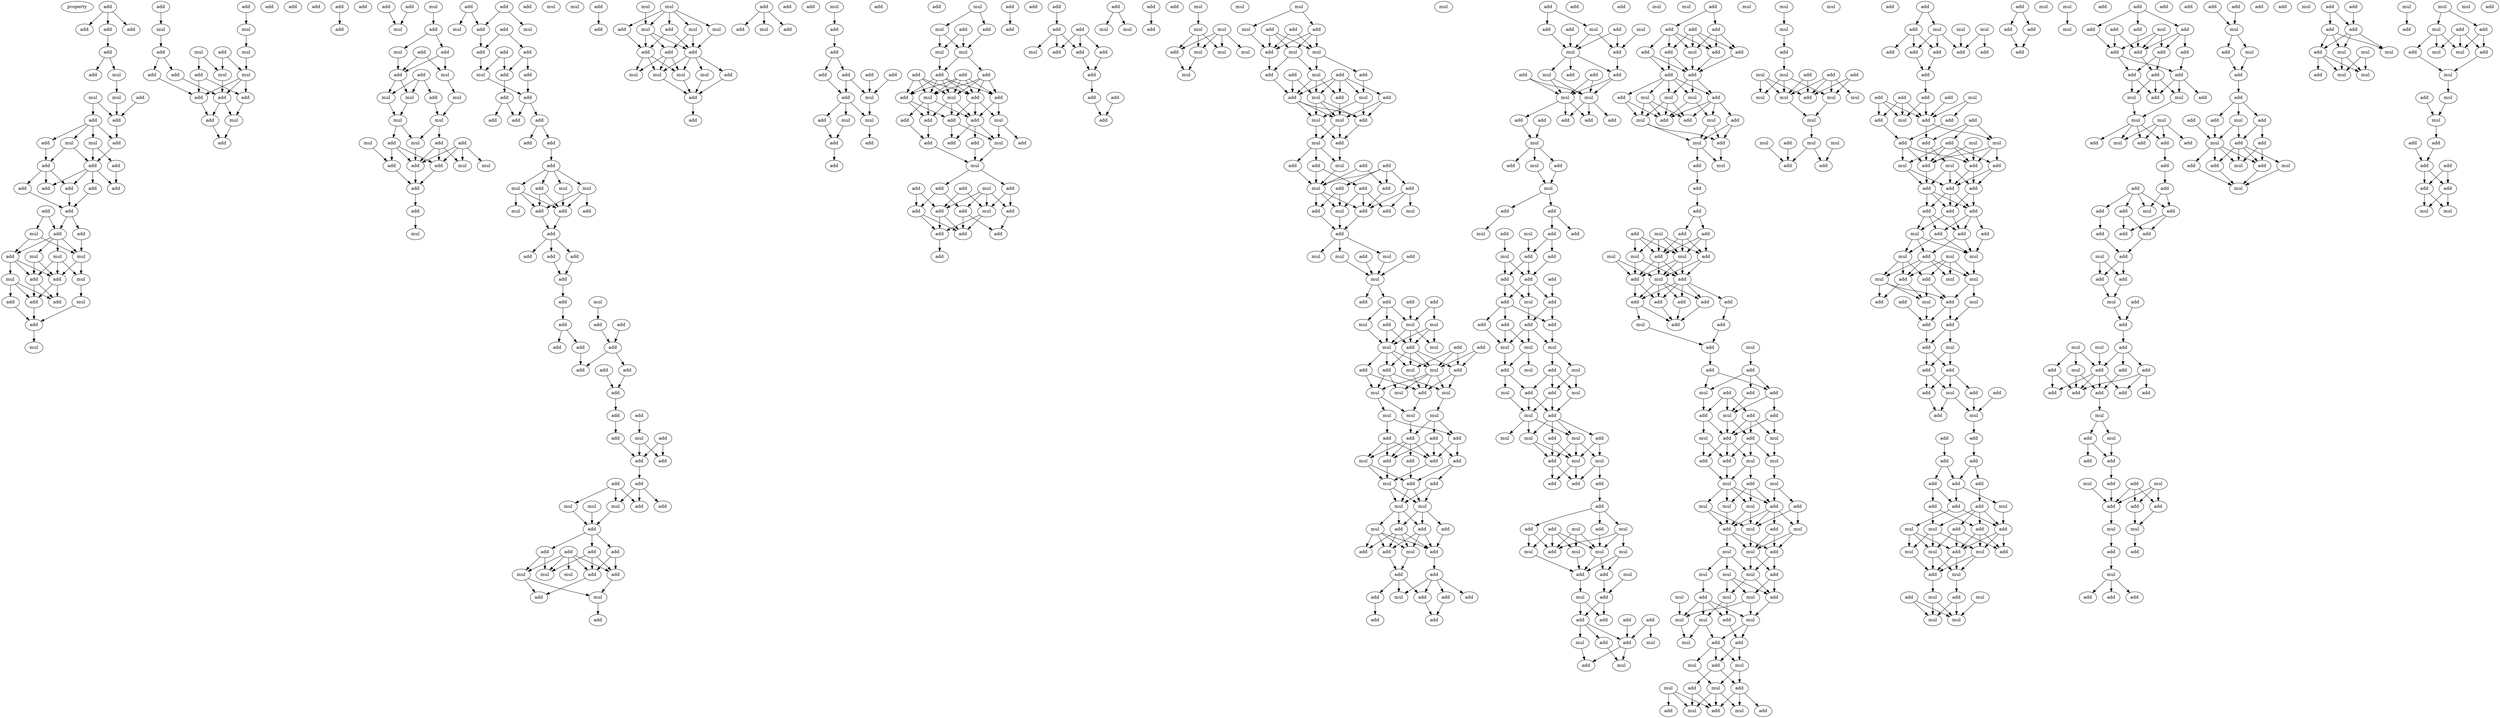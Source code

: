 digraph {
    node [fontcolor=black]
    property [mul=2,lf=1.1]
    0 [ label = add ];
    1 [ label = add ];
    2 [ label = add ];
    3 [ label = add ];
    4 [ label = add ];
    5 [ label = add ];
    6 [ label = mul ];
    7 [ label = add ];
    8 [ label = mul ];
    9 [ label = mul ];
    10 [ label = add ];
    11 [ label = add ];
    12 [ label = add ];
    13 [ label = mul ];
    14 [ label = add ];
    15 [ label = mul ];
    16 [ label = add ];
    17 [ label = add ];
    18 [ label = add ];
    19 [ label = add ];
    20 [ label = add ];
    21 [ label = add ];
    22 [ label = add ];
    23 [ label = add ];
    24 [ label = add ];
    25 [ label = add ];
    26 [ label = mul ];
    27 [ label = add ];
    28 [ label = add ];
    29 [ label = mul ];
    30 [ label = mul ];
    31 [ label = add ];
    32 [ label = mul ];
    33 [ label = mul ];
    34 [ label = add ];
    35 [ label = add ];
    36 [ label = mul ];
    37 [ label = add ];
    38 [ label = mul ];
    39 [ label = add ];
    40 [ label = add ];
    41 [ label = add ];
    42 [ label = add ];
    43 [ label = mul ];
    44 [ label = add ];
    45 [ label = mul ];
    46 [ label = mul ];
    47 [ label = mul ];
    48 [ label = mul ];
    49 [ label = add ];
    50 [ label = add ];
    51 [ label = mul ];
    52 [ label = add ];
    53 [ label = add ];
    54 [ label = mul ];
    55 [ label = add ];
    56 [ label = add ];
    57 [ label = add ];
    58 [ label = add ];
    59 [ label = add ];
    60 [ label = mul ];
    61 [ label = add ];
    62 [ label = add ];
    63 [ label = add ];
    64 [ label = add ];
    65 [ label = add ];
    66 [ label = add ];
    67 [ label = add ];
    68 [ label = add ];
    69 [ label = add ];
    70 [ label = mul ];
    71 [ label = mul ];
    72 [ label = add ];
    73 [ label = mul ];
    74 [ label = add ];
    75 [ label = add ];
    76 [ label = mul ];
    77 [ label = add ];
    78 [ label = add ];
    79 [ label = add ];
    80 [ label = mul ];
    81 [ label = mul ];
    82 [ label = mul ];
    83 [ label = mul ];
    84 [ label = mul ];
    85 [ label = mul ];
    86 [ label = add ];
    87 [ label = mul ];
    88 [ label = add ];
    89 [ label = add ];
    90 [ label = mul ];
    91 [ label = add ];
    92 [ label = add ];
    93 [ label = mul ];
    94 [ label = add ];
    95 [ label = add ];
    96 [ label = add ];
    97 [ label = mul ];
    98 [ label = add ];
    99 [ label = add ];
    100 [ label = add ];
    101 [ label = add ];
    102 [ label = mul ];
    103 [ label = add ];
    104 [ label = mul ];
    105 [ label = add ];
    106 [ label = add ];
    107 [ label = add ];
    108 [ label = mul ];
    109 [ label = add ];
    110 [ label = add ];
    111 [ label = add ];
    112 [ label = add ];
    113 [ label = add ];
    114 [ label = add ];
    115 [ label = add ];
    116 [ label = add ];
    117 [ label = add ];
    118 [ label = add ];
    119 [ label = mul ];
    120 [ label = mul ];
    121 [ label = add ];
    122 [ label = mul ];
    123 [ label = add ];
    124 [ label = add ];
    125 [ label = mul ];
    126 [ label = mul ];
    127 [ label = add ];
    128 [ label = add ];
    129 [ label = add ];
    130 [ label = add ];
    131 [ label = add ];
    132 [ label = add ];
    133 [ label = mul ];
    134 [ label = add ];
    135 [ label = add ];
    136 [ label = add ];
    137 [ label = add ];
    138 [ label = add ];
    139 [ label = add ];
    140 [ label = add ];
    141 [ label = add ];
    142 [ label = add ];
    143 [ label = add ];
    144 [ label = mul ];
    145 [ label = add ];
    146 [ label = add ];
    147 [ label = add ];
    148 [ label = add ];
    149 [ label = mul ];
    150 [ label = add ];
    151 [ label = add ];
    152 [ label = add ];
    153 [ label = add ];
    154 [ label = add ];
    155 [ label = add ];
    156 [ label = add ];
    157 [ label = mul ];
    158 [ label = add ];
    159 [ label = mul ];
    160 [ label = add ];
    161 [ label = mul ];
    162 [ label = add ];
    163 [ label = add ];
    164 [ label = add ];
    165 [ label = add ];
    166 [ label = add ];
    167 [ label = add ];
    168 [ label = mul ];
    169 [ label = mul ];
    170 [ label = add ];
    171 [ label = mul ];
    172 [ label = add ];
    173 [ label = mul ];
    174 [ label = mul ];
    175 [ label = mul ];
    176 [ label = add ];
    177 [ label = mul ];
    178 [ label = mul ];
    179 [ label = mul ];
    180 [ label = add ];
    181 [ label = add ];
    182 [ label = add ];
    183 [ label = add ];
    184 [ label = add ];
    185 [ label = add ];
    186 [ label = mul ];
    187 [ label = mul ];
    188 [ label = mul ];
    189 [ label = mul ];
    190 [ label = add ];
    191 [ label = add ];
    192 [ label = add ];
    193 [ label = add ];
    194 [ label = add ];
    195 [ label = mul ];
    196 [ label = add ];
    197 [ label = add ];
    198 [ label = mul ];
    199 [ label = add ];
    200 [ label = add ];
    201 [ label = add ];
    202 [ label = add ];
    203 [ label = add ];
    204 [ label = add ];
    205 [ label = add ];
    206 [ label = add ];
    207 [ label = add ];
    208 [ label = mul ];
    209 [ label = add ];
    210 [ label = mul ];
    211 [ label = mul ];
    212 [ label = add ];
    213 [ label = add ];
    214 [ label = add ];
    215 [ label = mul ];
    216 [ label = mul ];
    217 [ label = add ];
    218 [ label = add ];
    219 [ label = mul ];
    220 [ label = mul ];
    221 [ label = add ];
    222 [ label = add ];
    223 [ label = add ];
    224 [ label = add ];
    225 [ label = add ];
    226 [ label = mul ];
    227 [ label = add ];
    228 [ label = add ];
    229 [ label = mul ];
    230 [ label = add ];
    231 [ label = add ];
    232 [ label = mul ];
    233 [ label = add ];
    234 [ label = add ];
    235 [ label = add ];
    236 [ label = add ];
    237 [ label = add ];
    238 [ label = add ];
    239 [ label = mul ];
    240 [ label = mul ];
    241 [ label = add ];
    242 [ label = add ];
    243 [ label = add ];
    244 [ label = add ];
    245 [ label = mul ];
    246 [ label = mul ];
    247 [ label = add ];
    248 [ label = add ];
    249 [ label = add ];
    250 [ label = add ];
    251 [ label = add ];
    252 [ label = add ];
    253 [ label = add ];
    254 [ label = add ];
    255 [ label = add ];
    256 [ label = add ];
    257 [ label = add ];
    258 [ label = add ];
    259 [ label = add ];
    260 [ label = add ];
    261 [ label = mul ];
    262 [ label = add ];
    263 [ label = add ];
    264 [ label = add ];
    265 [ label = add ];
    266 [ label = add ];
    267 [ label = add ];
    268 [ label = add ];
    269 [ label = add ];
    270 [ label = add ];
    271 [ label = mul ];
    272 [ label = add ];
    273 [ label = add ];
    274 [ label = mul ];
    275 [ label = mul ];
    276 [ label = mul ];
    277 [ label = mul ];
    278 [ label = mul ];
    279 [ label = mul ];
    280 [ label = add ];
    281 [ label = mul ];
    282 [ label = mul ];
    283 [ label = mul ];
    284 [ label = mul ];
    285 [ label = add ];
    286 [ label = mul ];
    287 [ label = add ];
    288 [ label = add ];
    289 [ label = mul ];
    290 [ label = mul ];
    291 [ label = add ];
    292 [ label = add ];
    293 [ label = add ];
    294 [ label = add ];
    295 [ label = mul ];
    296 [ label = add ];
    297 [ label = mul ];
    298 [ label = add ];
    299 [ label = add ];
    300 [ label = add ];
    301 [ label = mul ];
    302 [ label = mul ];
    303 [ label = add ];
    304 [ label = mul ];
    305 [ label = add ];
    306 [ label = mul ];
    307 [ label = add ];
    308 [ label = add ];
    309 [ label = mul ];
    310 [ label = add ];
    311 [ label = add ];
    312 [ label = add ];
    313 [ label = add ];
    314 [ label = mul ];
    315 [ label = add ];
    316 [ label = add ];
    317 [ label = add ];
    318 [ label = mul ];
    319 [ label = mul ];
    320 [ label = add ];
    321 [ label = add ];
    322 [ label = add ];
    323 [ label = mul ];
    324 [ label = add ];
    325 [ label = mul ];
    326 [ label = mul ];
    327 [ label = add ];
    328 [ label = mul ];
    329 [ label = add ];
    330 [ label = add ];
    331 [ label = add ];
    332 [ label = add ];
    333 [ label = mul ];
    334 [ label = add ];
    335 [ label = mul ];
    336 [ label = mul ];
    337 [ label = add ];
    338 [ label = mul ];
    339 [ label = add ];
    340 [ label = add ];
    341 [ label = mul ];
    342 [ label = add ];
    343 [ label = add ];
    344 [ label = mul ];
    345 [ label = mul ];
    346 [ label = add ];
    347 [ label = mul ];
    348 [ label = add ];
    349 [ label = mul ];
    350 [ label = mul ];
    351 [ label = mul ];
    352 [ label = mul ];
    353 [ label = mul ];
    354 [ label = add ];
    355 [ label = add ];
    356 [ label = add ];
    357 [ label = add ];
    358 [ label = mul ];
    359 [ label = add ];
    360 [ label = add ];
    361 [ label = add ];
    362 [ label = add ];
    363 [ label = add ];
    364 [ label = mul ];
    365 [ label = add ];
    366 [ label = mul ];
    367 [ label = mul ];
    368 [ label = add ];
    369 [ label = add ];
    370 [ label = mul ];
    371 [ label = mul ];
    372 [ label = add ];
    373 [ label = mul ];
    374 [ label = add ];
    375 [ label = add ];
    376 [ label = add ];
    377 [ label = add ];
    378 [ label = add ];
    379 [ label = add ];
    380 [ label = add ];
    381 [ label = mul ];
    382 [ label = add ];
    383 [ label = add ];
    384 [ label = add ];
    385 [ label = add ];
    386 [ label = add ];
    387 [ label = mul ];
    388 [ label = add ];
    389 [ label = add ];
    390 [ label = mul ];
    391 [ label = add ];
    392 [ label = add ];
    393 [ label = mul ];
    394 [ label = mul ];
    395 [ label = add ];
    396 [ label = add ];
    397 [ label = add ];
    398 [ label = add ];
    399 [ label = mul ];
    400 [ label = mul ];
    401 [ label = add ];
    402 [ label = add ];
    403 [ label = add ];
    404 [ label = add ];
    405 [ label = add ];
    406 [ label = mul ];
    407 [ label = add ];
    408 [ label = add ];
    409 [ label = mul ];
    410 [ label = add ];
    411 [ label = mul ];
    412 [ label = add ];
    413 [ label = add ];
    414 [ label = add ];
    415 [ label = add ];
    416 [ label = mul ];
    417 [ label = add ];
    418 [ label = mul ];
    419 [ label = add ];
    420 [ label = mul ];
    421 [ label = add ];
    422 [ label = add ];
    423 [ label = add ];
    424 [ label = add ];
    425 [ label = add ];
    426 [ label = add ];
    427 [ label = add ];
    428 [ label = mul ];
    429 [ label = add ];
    430 [ label = add ];
    431 [ label = add ];
    432 [ label = add ];
    433 [ label = mul ];
    434 [ label = mul ];
    435 [ label = mul ];
    436 [ label = mul ];
    437 [ label = mul ];
    438 [ label = add ];
    439 [ label = add ];
    440 [ label = add ];
    441 [ label = mul ];
    442 [ label = mul ];
    443 [ label = add ];
    444 [ label = add ];
    445 [ label = mul ];
    446 [ label = mul ];
    447 [ label = add ];
    448 [ label = add ];
    449 [ label = mul ];
    450 [ label = mul ];
    451 [ label = mul ];
    452 [ label = add ];
    453 [ label = mul ];
    454 [ label = add ];
    455 [ label = mul ];
    456 [ label = add ];
    457 [ label = add ];
    458 [ label = add ];
    459 [ label = mul ];
    460 [ label = add ];
    461 [ label = add ];
    462 [ label = mul ];
    463 [ label = add ];
    464 [ label = add ];
    465 [ label = mul ];
    466 [ label = mul ];
    467 [ label = mul ];
    468 [ label = mul ];
    469 [ label = add ];
    470 [ label = mul ];
    471 [ label = add ];
    472 [ label = add ];
    473 [ label = mul ];
    474 [ label = add ];
    475 [ label = add ];
    476 [ label = add ];
    477 [ label = add ];
    478 [ label = mul ];
    479 [ label = add ];
    480 [ label = mul ];
    481 [ label = add ];
    482 [ label = mul ];
    483 [ label = add ];
    484 [ label = mul ];
    485 [ label = add ];
    486 [ label = add ];
    487 [ label = add ];
    488 [ label = add ];
    489 [ label = add ];
    490 [ label = mul ];
    491 [ label = add ];
    492 [ label = add ];
    493 [ label = add ];
    494 [ label = add ];
    495 [ label = add ];
    496 [ label = add ];
    497 [ label = mul ];
    498 [ label = mul ];
    499 [ label = add ];
    500 [ label = mul ];
    501 [ label = add ];
    502 [ label = mul ];
    503 [ label = mul ];
    504 [ label = add ];
    505 [ label = add ];
    506 [ label = mul ];
    507 [ label = add ];
    508 [ label = mul ];
    509 [ label = add ];
    510 [ label = mul ];
    511 [ label = add ];
    512 [ label = add ];
    513 [ label = add ];
    514 [ label = add ];
    515 [ label = mul ];
    516 [ label = add ];
    517 [ label = mul ];
    518 [ label = mul ];
    519 [ label = mul ];
    520 [ label = add ];
    521 [ label = add ];
    522 [ label = add ];
    523 [ label = add ];
    524 [ label = mul ];
    525 [ label = add ];
    526 [ label = add ];
    527 [ label = add ];
    528 [ label = add ];
    529 [ label = add ];
    530 [ label = mul ];
    531 [ label = add ];
    532 [ label = add ];
    533 [ label = mul ];
    534 [ label = add ];
    535 [ label = add ];
    536 [ label = add ];
    537 [ label = add ];
    538 [ label = mul ];
    539 [ label = add ];
    540 [ label = add ];
    541 [ label = add ];
    542 [ label = add ];
    543 [ label = add ];
    544 [ label = mul ];
    545 [ label = mul ];
    546 [ label = mul ];
    547 [ label = add ];
    548 [ label = add ];
    549 [ label = add ];
    550 [ label = mul ];
    551 [ label = add ];
    552 [ label = mul ];
    553 [ label = add ];
    554 [ label = mul ];
    555 [ label = mul ];
    556 [ label = mul ];
    557 [ label = add ];
    558 [ label = mul ];
    559 [ label = mul ];
    560 [ label = add ];
    561 [ label = add ];
    562 [ label = add ];
    563 [ label = mul ];
    564 [ label = mul ];
    565 [ label = mul ];
    566 [ label = mul ];
    567 [ label = add ];
    568 [ label = add ];
    569 [ label = mul ];
    570 [ label = mul ];
    571 [ label = mul ];
    572 [ label = mul ];
    573 [ label = mul ];
    574 [ label = add ];
    575 [ label = mul ];
    576 [ label = add ];
    577 [ label = mul ];
    578 [ label = add ];
    579 [ label = mul ];
    580 [ label = mul ];
    581 [ label = add ];
    582 [ label = mul ];
    583 [ label = add ];
    584 [ label = mul ];
    585 [ label = mul ];
    586 [ label = add ];
    587 [ label = mul ];
    588 [ label = mul ];
    589 [ label = add ];
    590 [ label = add ];
    591 [ label = add ];
    592 [ label = mul ];
    593 [ label = add ];
    594 [ label = mul ];
    595 [ label = add ];
    596 [ label = mul ];
    597 [ label = mul ];
    598 [ label = add ];
    599 [ label = mul ];
    600 [ label = mul ];
    601 [ label = add ];
    602 [ label = add ];
    603 [ label = add ];
    604 [ label = mul ];
    605 [ label = add ];
    606 [ label = mul ];
    607 [ label = mul ];
    608 [ label = mul ];
    609 [ label = mul ];
    610 [ label = mul ];
    611 [ label = mul ];
    612 [ label = add ];
    613 [ label = mul ];
    614 [ label = mul ];
    615 [ label = add ];
    616 [ label = add ];
    617 [ label = add ];
    618 [ label = add ];
    619 [ label = mul ];
    620 [ label = add ];
    621 [ label = mul ];
    622 [ label = mul ];
    623 [ label = add ];
    624 [ label = add ];
    625 [ label = add ];
    626 [ label = add ];
    627 [ label = add ];
    628 [ label = add ];
    629 [ label = add ];
    630 [ label = add ];
    631 [ label = add ];
    632 [ label = add ];
    633 [ label = mul ];
    634 [ label = add ];
    635 [ label = add ];
    636 [ label = mul ];
    637 [ label = add ];
    638 [ label = add ];
    639 [ label = add ];
    640 [ label = mul ];
    641 [ label = add ];
    642 [ label = add ];
    643 [ label = mul ];
    644 [ label = add ];
    645 [ label = mul ];
    646 [ label = add ];
    647 [ label = mul ];
    648 [ label = add ];
    649 [ label = add ];
    650 [ label = add ];
    651 [ label = add ];
    652 [ label = add ];
    653 [ label = add ];
    654 [ label = add ];
    655 [ label = mul ];
    656 [ label = add ];
    657 [ label = add ];
    658 [ label = add ];
    659 [ label = mul ];
    660 [ label = mul ];
    661 [ label = add ];
    662 [ label = mul ];
    663 [ label = mul ];
    664 [ label = mul ];
    665 [ label = add ];
    666 [ label = mul ];
    667 [ label = add ];
    668 [ label = mul ];
    669 [ label = add ];
    670 [ label = add ];
    671 [ label = add ];
    672 [ label = mul ];
    673 [ label = add ];
    674 [ label = add ];
    675 [ label = mul ];
    676 [ label = add ];
    677 [ label = add ];
    678 [ label = add ];
    679 [ label = add ];
    680 [ label = mul ];
    681 [ label = add ];
    682 [ label = add ];
    683 [ label = mul ];
    684 [ label = add ];
    685 [ label = add ];
    686 [ label = add ];
    687 [ label = add ];
    688 [ label = add ];
    689 [ label = add ];
    690 [ label = add ];
    691 [ label = add ];
    692 [ label = mul ];
    693 [ label = add ];
    694 [ label = add ];
    695 [ label = add ];
    696 [ label = add ];
    697 [ label = add ];
    698 [ label = add ];
    699 [ label = mul ];
    700 [ label = mul ];
    701 [ label = add ];
    702 [ label = add ];
    703 [ label = mul ];
    704 [ label = mul ];
    705 [ label = mul ];
    706 [ label = mul ];
    707 [ label = add ];
    708 [ label = add ];
    709 [ label = mul ];
    710 [ label = add ];
    711 [ label = mul ];
    712 [ label = mul ];
    713 [ label = mul ];
    714 [ label = add ];
    715 [ label = mul ];
    716 [ label = mul ];
    717 [ label = add ];
    718 [ label = add ];
    719 [ label = add ];
    720 [ label = add ];
    721 [ label = mul ];
    722 [ label = add ];
    723 [ label = add ];
    724 [ label = add ];
    725 [ label = mul ];
    726 [ label = add ];
    727 [ label = add ];
    728 [ label = add ];
    729 [ label = add ];
    730 [ label = add ];
    731 [ label = add ];
    732 [ label = add ];
    733 [ label = add ];
    734 [ label = add ];
    735 [ label = add ];
    736 [ label = mul ];
    737 [ label = mul ];
    738 [ label = add ];
    739 [ label = mul ];
    740 [ label = mul ];
    741 [ label = add ];
    742 [ label = add ];
    743 [ label = add ];
    744 [ label = mul ];
    745 [ label = add ];
    746 [ label = add ];
    747 [ label = add ];
    748 [ label = add ];
    749 [ label = add ];
    750 [ label = add ];
    751 [ label = mul ];
    752 [ label = add ];
    753 [ label = add ];
    754 [ label = add ];
    755 [ label = add ];
    756 [ label = mul ];
    757 [ label = add ];
    758 [ label = add ];
    759 [ label = add ];
    760 [ label = mul ];
    761 [ label = add ];
    762 [ label = add ];
    763 [ label = mul ];
    764 [ label = mul ];
    765 [ label = add ];
    766 [ label = mul ];
    767 [ label = add ];
    768 [ label = add ];
    769 [ label = add ];
    770 [ label = add ];
    771 [ label = add ];
    772 [ label = add ];
    773 [ label = add ];
    774 [ label = add ];
    775 [ label = add ];
    776 [ label = mul ];
    777 [ label = add ];
    778 [ label = mul ];
    779 [ label = add ];
    780 [ label = add ];
    781 [ label = add ];
    782 [ label = mul ];
    783 [ label = mul ];
    784 [ label = add ];
    785 [ label = add ];
    786 [ label = add ];
    787 [ label = add ];
    788 [ label = mul ];
    789 [ label = mul ];
    790 [ label = add ];
    791 [ label = add ];
    792 [ label = add ];
    793 [ label = add ];
    794 [ label = mul ];
    795 [ label = add ];
    796 [ label = add ];
    797 [ label = add ];
    798 [ label = add ];
    799 [ label = add ];
    800 [ label = mul ];
    801 [ label = add ];
    802 [ label = mul ];
    803 [ label = add ];
    804 [ label = add ];
    805 [ label = add ];
    806 [ label = add ];
    807 [ label = mul ];
    808 [ label = add ];
    809 [ label = add ];
    810 [ label = add ];
    811 [ label = mul ];
    812 [ label = add ];
    813 [ label = mul ];
    814 [ label = add ];
    815 [ label = mul ];
    816 [ label = add ];
    817 [ label = mul ];
    818 [ label = add ];
    819 [ label = add ];
    820 [ label = mul ];
    821 [ label = add ];
    822 [ label = add ];
    823 [ label = add ];
    824 [ label = add ];
    825 [ label = add ];
    826 [ label = mul ];
    827 [ label = mul ];
    828 [ label = mul ];
    829 [ label = add ];
    830 [ label = mul ];
    831 [ label = mul ];
    832 [ label = mul ];
    833 [ label = add ];
    834 [ label = mul ];
    835 [ label = mul ];
    836 [ label = add ];
    837 [ label = add ];
    838 [ label = add ];
    839 [ label = add ];
    840 [ label = mul ];
    841 [ label = mul ];
    842 [ label = mul ];
    843 [ label = add ];
    844 [ label = mul ];
    845 [ label = mul ];
    846 [ label = mul ];
    847 [ label = add ];
    848 [ label = add ];
    849 [ label = add ];
    850 [ label = add ];
    851 [ label = add ];
    852 [ label = add ];
    853 [ label = mul ];
    854 [ label = add ];
    855 [ label = mul ];
    0 -> 1 [ name = 0 ];
    0 -> 2 [ name = 1 ];
    0 -> 3 [ name = 2 ];
    2 -> 4 [ name = 3 ];
    4 -> 5 [ name = 4 ];
    4 -> 6 [ name = 5 ];
    6 -> 9 [ name = 6 ];
    7 -> 11 [ name = 7 ];
    8 -> 10 [ name = 8 ];
    8 -> 11 [ name = 9 ];
    9 -> 11 [ name = 10 ];
    10 -> 12 [ name = 11 ];
    10 -> 13 [ name = 12 ];
    10 -> 14 [ name = 13 ];
    10 -> 15 [ name = 14 ];
    11 -> 12 [ name = 15 ];
    12 -> 16 [ name = 16 ];
    13 -> 16 [ name = 17 ];
    13 -> 17 [ name = 18 ];
    14 -> 18 [ name = 19 ];
    15 -> 16 [ name = 20 ];
    15 -> 18 [ name = 21 ];
    16 -> 19 [ name = 22 ];
    16 -> 20 [ name = 23 ];
    16 -> 21 [ name = 24 ];
    16 -> 22 [ name = 25 ];
    17 -> 19 [ name = 26 ];
    18 -> 20 [ name = 27 ];
    18 -> 22 [ name = 28 ];
    18 -> 23 [ name = 29 ];
    21 -> 24 [ name = 30 ];
    22 -> 24 [ name = 31 ];
    23 -> 24 [ name = 32 ];
    24 -> 27 [ name = 33 ];
    24 -> 28 [ name = 34 ];
    25 -> 26 [ name = 35 ];
    25 -> 27 [ name = 36 ];
    26 -> 30 [ name = 37 ];
    26 -> 31 [ name = 38 ];
    27 -> 29 [ name = 39 ];
    27 -> 30 [ name = 40 ];
    27 -> 31 [ name = 41 ];
    27 -> 32 [ name = 42 ];
    28 -> 30 [ name = 43 ];
    29 -> 34 [ name = 44 ];
    29 -> 35 [ name = 45 ];
    30 -> 34 [ name = 46 ];
    30 -> 36 [ name = 47 ];
    31 -> 33 [ name = 48 ];
    31 -> 34 [ name = 49 ];
    31 -> 35 [ name = 50 ];
    32 -> 34 [ name = 51 ];
    32 -> 35 [ name = 52 ];
    32 -> 36 [ name = 53 ];
    33 -> 37 [ name = 54 ];
    33 -> 39 [ name = 55 ];
    33 -> 40 [ name = 56 ];
    34 -> 37 [ name = 57 ];
    34 -> 39 [ name = 58 ];
    35 -> 37 [ name = 59 ];
    35 -> 39 [ name = 60 ];
    36 -> 38 [ name = 61 ];
    37 -> 41 [ name = 62 ];
    38 -> 41 [ name = 63 ];
    40 -> 41 [ name = 64 ];
    41 -> 43 [ name = 65 ];
    42 -> 45 [ name = 66 ];
    44 -> 46 [ name = 67 ];
    45 -> 50 [ name = 68 ];
    46 -> 48 [ name = 69 ];
    47 -> 53 [ name = 70 ];
    47 -> 54 [ name = 71 ];
    48 -> 51 [ name = 72 ];
    49 -> 51 [ name = 73 ];
    49 -> 54 [ name = 74 ];
    50 -> 52 [ name = 75 ];
    50 -> 55 [ name = 76 ];
    51 -> 56 [ name = 77 ];
    51 -> 57 [ name = 78 ];
    51 -> 58 [ name = 79 ];
    52 -> 57 [ name = 80 ];
    53 -> 56 [ name = 81 ];
    53 -> 57 [ name = 82 ];
    54 -> 58 [ name = 83 ];
    55 -> 58 [ name = 84 ];
    56 -> 60 [ name = 85 ];
    57 -> 59 [ name = 86 ];
    58 -> 59 [ name = 87 ];
    58 -> 60 [ name = 88 ];
    59 -> 64 [ name = 89 ];
    60 -> 64 [ name = 90 ];
    65 -> 67 [ name = 91 ];
    68 -> 71 [ name = 92 ];
    69 -> 71 [ name = 93 ];
    70 -> 72 [ name = 94 ];
    72 -> 73 [ name = 95 ];
    72 -> 75 [ name = 96 ];
    73 -> 78 [ name = 97 ];
    74 -> 76 [ name = 98 ];
    74 -> 78 [ name = 99 ];
    75 -> 76 [ name = 100 ];
    75 -> 78 [ name = 101 ];
    76 -> 80 [ name = 102 ];
    77 -> 79 [ name = 103 ];
    77 -> 81 [ name = 104 ];
    77 -> 82 [ name = 105 ];
    78 -> 81 [ name = 106 ];
    78 -> 82 [ name = 107 ];
    79 -> 83 [ name = 108 ];
    80 -> 83 [ name = 109 ];
    81 -> 84 [ name = 110 ];
    82 -> 84 [ name = 111 ];
    83 -> 85 [ name = 112 ];
    83 -> 88 [ name = 113 ];
    84 -> 85 [ name = 114 ];
    84 -> 86 [ name = 115 ];
    85 -> 94 [ name = 116 ];
    86 -> 91 [ name = 117 ];
    86 -> 92 [ name = 118 ];
    86 -> 94 [ name = 119 ];
    87 -> 91 [ name = 120 ];
    88 -> 92 [ name = 121 ];
    88 -> 93 [ name = 122 ];
    88 -> 94 [ name = 123 ];
    89 -> 90 [ name = 124 ];
    89 -> 92 [ name = 125 ];
    89 -> 93 [ name = 126 ];
    89 -> 94 [ name = 127 ];
    91 -> 95 [ name = 128 ];
    92 -> 95 [ name = 129 ];
    94 -> 95 [ name = 130 ];
    95 -> 96 [ name = 131 ];
    96 -> 97 [ name = 132 ];
    98 -> 101 [ name = 133 ];
    98 -> 102 [ name = 134 ];
    99 -> 101 [ name = 135 ];
    99 -> 104 [ name = 136 ];
    101 -> 105 [ name = 137 ];
    103 -> 105 [ name = 138 ];
    103 -> 107 [ name = 139 ];
    105 -> 108 [ name = 140 ];
    106 -> 108 [ name = 141 ];
    106 -> 110 [ name = 142 ];
    107 -> 109 [ name = 143 ];
    107 -> 110 [ name = 144 ];
    108 -> 112 [ name = 145 ];
    109 -> 112 [ name = 146 ];
    110 -> 111 [ name = 147 ];
    111 -> 113 [ name = 148 ];
    111 -> 115 [ name = 149 ];
    112 -> 113 [ name = 150 ];
    112 -> 114 [ name = 151 ];
    114 -> 116 [ name = 152 ];
    114 -> 117 [ name = 153 ];
    117 -> 118 [ name = 154 ];
    118 -> 119 [ name = 155 ];
    118 -> 120 [ name = 156 ];
    118 -> 121 [ name = 157 ];
    118 -> 122 [ name = 158 ];
    119 -> 127 [ name = 159 ];
    120 -> 123 [ name = 160 ];
    120 -> 126 [ name = 161 ];
    120 -> 127 [ name = 162 ];
    121 -> 123 [ name = 163 ];
    121 -> 127 [ name = 164 ];
    122 -> 123 [ name = 165 ];
    122 -> 124 [ name = 166 ];
    122 -> 127 [ name = 167 ];
    123 -> 128 [ name = 168 ];
    127 -> 128 [ name = 169 ];
    128 -> 129 [ name = 170 ];
    128 -> 130 [ name = 171 ];
    128 -> 131 [ name = 172 ];
    130 -> 132 [ name = 173 ];
    131 -> 132 [ name = 174 ];
    132 -> 134 [ name = 175 ];
    133 -> 137 [ name = 176 ];
    134 -> 135 [ name = 177 ];
    135 -> 138 [ name = 178 ];
    135 -> 139 [ name = 179 ];
    136 -> 140 [ name = 180 ];
    137 -> 140 [ name = 181 ];
    138 -> 141 [ name = 182 ];
    140 -> 141 [ name = 183 ];
    140 -> 142 [ name = 184 ];
    142 -> 145 [ name = 185 ];
    143 -> 145 [ name = 186 ];
    145 -> 147 [ name = 187 ];
    146 -> 149 [ name = 188 ];
    147 -> 150 [ name = 189 ];
    148 -> 152 [ name = 190 ];
    149 -> 153 [ name = 191 ];
    149 -> 154 [ name = 192 ];
    150 -> 154 [ name = 193 ];
    151 -> 153 [ name = 194 ];
    151 -> 154 [ name = 195 ];
    154 -> 156 [ name = 196 ];
    155 -> 157 [ name = 197 ];
    155 -> 158 [ name = 198 ];
    155 -> 161 [ name = 199 ];
    156 -> 157 [ name = 200 ];
    156 -> 158 [ name = 201 ];
    156 -> 160 [ name = 202 ];
    157 -> 162 [ name = 203 ];
    159 -> 162 [ name = 204 ];
    161 -> 162 [ name = 205 ];
    162 -> 163 [ name = 206 ];
    162 -> 164 [ name = 207 ];
    162 -> 166 [ name = 208 ];
    163 -> 169 [ name = 209 ];
    163 -> 171 [ name = 210 ];
    164 -> 167 [ name = 211 ];
    164 -> 170 [ name = 212 ];
    164 -> 171 [ name = 213 ];
    165 -> 167 [ name = 214 ];
    165 -> 168 [ name = 215 ];
    165 -> 169 [ name = 216 ];
    165 -> 170 [ name = 217 ];
    165 -> 171 [ name = 218 ];
    166 -> 167 [ name = 219 ];
    166 -> 170 [ name = 220 ];
    167 -> 172 [ name = 221 ];
    169 -> 172 [ name = 222 ];
    169 -> 173 [ name = 223 ];
    170 -> 173 [ name = 224 ];
    173 -> 176 [ name = 225 ];
    174 -> 177 [ name = 226 ];
    175 -> 177 [ name = 227 ];
    175 -> 178 [ name = 228 ];
    175 -> 179 [ name = 229 ];
    175 -> 180 [ name = 230 ];
    175 -> 181 [ name = 231 ];
    177 -> 182 [ name = 232 ];
    177 -> 183 [ name = 233 ];
    177 -> 184 [ name = 234 ];
    178 -> 183 [ name = 235 ];
    178 -> 184 [ name = 236 ];
    179 -> 184 [ name = 237 ];
    180 -> 182 [ name = 238 ];
    181 -> 182 [ name = 239 ];
    181 -> 184 [ name = 240 ];
    182 -> 186 [ name = 241 ];
    182 -> 187 [ name = 242 ];
    182 -> 188 [ name = 243 ];
    183 -> 186 [ name = 244 ];
    183 -> 187 [ name = 245 ];
    183 -> 188 [ name = 246 ];
    184 -> 185 [ name = 247 ];
    184 -> 186 [ name = 248 ];
    184 -> 188 [ name = 249 ];
    184 -> 189 [ name = 250 ];
    185 -> 190 [ name = 251 ];
    186 -> 190 [ name = 252 ];
    188 -> 190 [ name = 253 ];
    189 -> 190 [ name = 254 ];
    190 -> 192 [ name = 255 ];
    191 -> 194 [ name = 256 ];
    191 -> 195 [ name = 257 ];
    191 -> 196 [ name = 258 ];
    198 -> 200 [ name = 259 ];
    200 -> 201 [ name = 260 ];
    201 -> 204 [ name = 261 ];
    201 -> 206 [ name = 262 ];
    203 -> 208 [ name = 263 ];
    204 -> 207 [ name = 264 ];
    204 -> 208 [ name = 265 ];
    205 -> 208 [ name = 266 ];
    206 -> 207 [ name = 267 ];
    207 -> 209 [ name = 268 ];
    207 -> 210 [ name = 269 ];
    207 -> 211 [ name = 270 ];
    208 -> 211 [ name = 271 ];
    209 -> 212 [ name = 272 ];
    210 -> 212 [ name = 273 ];
    211 -> 213 [ name = 274 ];
    212 -> 214 [ name = 275 ];
    215 -> 216 [ name = 276 ];
    215 -> 217 [ name = 277 ];
    216 -> 219 [ name = 278 ];
    216 -> 220 [ name = 279 ];
    217 -> 220 [ name = 280 ];
    218 -> 219 [ name = 281 ];
    218 -> 220 [ name = 282 ];
    219 -> 221 [ name = 283 ];
    220 -> 221 [ name = 284 ];
    220 -> 222 [ name = 285 ];
    221 -> 225 [ name = 286 ];
    221 -> 226 [ name = 287 ];
    221 -> 227 [ name = 288 ];
    221 -> 228 [ name = 289 ];
    221 -> 229 [ name = 290 ];
    222 -> 226 [ name = 291 ];
    222 -> 227 [ name = 292 ];
    222 -> 228 [ name = 293 ];
    222 -> 229 [ name = 294 ];
    223 -> 225 [ name = 295 ];
    223 -> 226 [ name = 296 ];
    223 -> 228 [ name = 297 ];
    223 -> 229 [ name = 298 ];
    224 -> 225 [ name = 299 ];
    224 -> 226 [ name = 300 ];
    224 -> 227 [ name = 301 ];
    224 -> 228 [ name = 302 ];
    224 -> 229 [ name = 303 ];
    225 -> 233 [ name = 304 ];
    225 -> 234 [ name = 305 ];
    226 -> 230 [ name = 306 ];
    226 -> 231 [ name = 307 ];
    226 -> 233 [ name = 308 ];
    227 -> 231 [ name = 309 ];
    227 -> 232 [ name = 310 ];
    228 -> 231 [ name = 311 ];
    228 -> 232 [ name = 312 ];
    228 -> 234 [ name = 313 ];
    229 -> 231 [ name = 314 ];
    229 -> 233 [ name = 315 ];
    229 -> 234 [ name = 316 ];
    230 -> 236 [ name = 317 ];
    231 -> 235 [ name = 318 ];
    231 -> 237 [ name = 319 ];
    231 -> 239 [ name = 320 ];
    232 -> 238 [ name = 321 ];
    232 -> 239 [ name = 322 ];
    233 -> 236 [ name = 323 ];
    234 -> 235 [ name = 324 ];
    234 -> 239 [ name = 325 ];
    236 -> 240 [ name = 326 ];
    237 -> 240 [ name = 327 ];
    239 -> 240 [ name = 328 ];
    240 -> 241 [ name = 329 ];
    240 -> 244 [ name = 330 ];
    241 -> 246 [ name = 331 ];
    241 -> 250 [ name = 332 ];
    242 -> 248 [ name = 333 ];
    242 -> 249 [ name = 334 ];
    243 -> 246 [ name = 335 ];
    243 -> 249 [ name = 336 ];
    244 -> 247 [ name = 337 ];
    244 -> 248 [ name = 338 ];
    245 -> 246 [ name = 339 ];
    245 -> 247 [ name = 340 ];
    245 -> 249 [ name = 341 ];
    245 -> 250 [ name = 342 ];
    246 -> 252 [ name = 343 ];
    246 -> 253 [ name = 344 ];
    247 -> 251 [ name = 345 ];
    247 -> 252 [ name = 346 ];
    248 -> 252 [ name = 347 ];
    248 -> 253 [ name = 348 ];
    249 -> 252 [ name = 349 ];
    249 -> 253 [ name = 350 ];
    250 -> 251 [ name = 351 ];
    253 -> 254 [ name = 352 ];
    255 -> 257 [ name = 353 ];
    258 -> 260 [ name = 354 ];
    259 -> 262 [ name = 355 ];
    259 -> 263 [ name = 356 ];
    259 -> 264 [ name = 357 ];
    260 -> 261 [ name = 358 ];
    260 -> 263 [ name = 359 ];
    260 -> 264 [ name = 360 ];
    262 -> 265 [ name = 361 ];
    264 -> 265 [ name = 362 ];
    265 -> 266 [ name = 363 ];
    266 -> 268 [ name = 364 ];
    267 -> 268 [ name = 365 ];
    269 -> 271 [ name = 366 ];
    269 -> 274 [ name = 367 ];
    270 -> 273 [ name = 368 ];
    275 -> 276 [ name = 369 ];
    276 -> 280 [ name = 370 ];
    276 -> 281 [ name = 371 ];
    276 -> 282 [ name = 372 ];
    277 -> 278 [ name = 373 ];
    277 -> 280 [ name = 374 ];
    277 -> 281 [ name = 375 ];
    277 -> 282 [ name = 376 ];
    280 -> 283 [ name = 377 ];
    282 -> 283 [ name = 378 ];
    284 -> 286 [ name = 379 ];
    284 -> 287 [ name = 380 ];
    285 -> 290 [ name = 381 ];
    285 -> 291 [ name = 382 ];
    286 -> 291 [ name = 383 ];
    287 -> 289 [ name = 384 ];
    287 -> 290 [ name = 385 ];
    287 -> 291 [ name = 386 ];
    288 -> 289 [ name = 387 ];
    288 -> 290 [ name = 388 ];
    288 -> 291 [ name = 389 ];
    289 -> 292 [ name = 390 ];
    289 -> 295 [ name = 391 ];
    290 -> 293 [ name = 392 ];
    290 -> 295 [ name = 393 ];
    291 -> 292 [ name = 394 ];
    292 -> 298 [ name = 395 ];
    293 -> 301 [ name = 396 ];
    294 -> 297 [ name = 397 ];
    294 -> 298 [ name = 398 ];
    295 -> 297 [ name = 399 ];
    295 -> 298 [ name = 400 ];
    295 -> 300 [ name = 401 ];
    296 -> 297 [ name = 402 ];
    296 -> 298 [ name = 403 ];
    296 -> 299 [ name = 404 ];
    296 -> 300 [ name = 405 ];
    296 -> 301 [ name = 406 ];
    297 -> 302 [ name = 407 ];
    297 -> 303 [ name = 408 ];
    297 -> 304 [ name = 409 ];
    298 -> 302 [ name = 410 ];
    298 -> 303 [ name = 411 ];
    298 -> 304 [ name = 412 ];
    299 -> 303 [ name = 413 ];
    299 -> 304 [ name = 414 ];
    300 -> 304 [ name = 415 ];
    301 -> 302 [ name = 416 ];
    301 -> 303 [ name = 417 ];
    302 -> 305 [ name = 418 ];
    302 -> 306 [ name = 419 ];
    303 -> 305 [ name = 420 ];
    304 -> 305 [ name = 421 ];
    304 -> 306 [ name = 422 ];
    305 -> 309 [ name = 423 ];
    306 -> 309 [ name = 424 ];
    306 -> 310 [ name = 425 ];
    306 -> 311 [ name = 426 ];
    307 -> 313 [ name = 427 ];
    307 -> 314 [ name = 428 ];
    307 -> 315 [ name = 429 ];
    307 -> 316 [ name = 430 ];
    308 -> 313 [ name = 431 ];
    308 -> 314 [ name = 432 ];
    309 -> 314 [ name = 433 ];
    310 -> 314 [ name = 434 ];
    311 -> 312 [ name = 435 ];
    311 -> 314 [ name = 436 ];
    312 -> 317 [ name = 437 ];
    312 -> 318 [ name = 438 ];
    312 -> 321 [ name = 439 ];
    313 -> 321 [ name = 440 ];
    314 -> 318 [ name = 441 ];
    314 -> 320 [ name = 442 ];
    314 -> 321 [ name = 443 ];
    315 -> 318 [ name = 444 ];
    315 -> 320 [ name = 445 ];
    316 -> 317 [ name = 446 ];
    316 -> 319 [ name = 447 ];
    316 -> 321 [ name = 448 ];
    318 -> 322 [ name = 449 ];
    320 -> 322 [ name = 450 ];
    321 -> 322 [ name = 451 ];
    322 -> 323 [ name = 452 ];
    322 -> 325 [ name = 453 ];
    322 -> 326 [ name = 454 ];
    323 -> 328 [ name = 455 ];
    324 -> 328 [ name = 456 ];
    326 -> 328 [ name = 457 ];
    327 -> 328 [ name = 458 ];
    328 -> 330 [ name = 459 ];
    328 -> 332 [ name = 460 ];
    329 -> 333 [ name = 461 ];
    331 -> 333 [ name = 462 ];
    331 -> 335 [ name = 463 ];
    332 -> 333 [ name = 464 ];
    332 -> 334 [ name = 465 ];
    332 -> 336 [ name = 466 ];
    333 -> 338 [ name = 467 ];
    333 -> 340 [ name = 468 ];
    333 -> 341 [ name = 469 ];
    334 -> 338 [ name = 470 ];
    334 -> 340 [ name = 471 ];
    335 -> 338 [ name = 472 ];
    335 -> 340 [ name = 473 ];
    335 -> 341 [ name = 474 ];
    336 -> 338 [ name = 475 ];
    337 -> 343 [ name = 476 ];
    337 -> 345 [ name = 477 ];
    338 -> 342 [ name = 478 ];
    338 -> 344 [ name = 479 ];
    338 -> 345 [ name = 480 ];
    338 -> 346 [ name = 481 ];
    339 -> 343 [ name = 482 ];
    339 -> 344 [ name = 483 ];
    339 -> 345 [ name = 484 ];
    340 -> 342 [ name = 485 ];
    340 -> 343 [ name = 486 ];
    340 -> 344 [ name = 487 ];
    340 -> 345 [ name = 488 ];
    342 -> 347 [ name = 489 ];
    342 -> 349 [ name = 490 ];
    342 -> 350 [ name = 491 ];
    343 -> 348 [ name = 492 ];
    343 -> 350 [ name = 493 ];
    344 -> 348 [ name = 494 ];
    345 -> 347 [ name = 495 ];
    345 -> 348 [ name = 496 ];
    345 -> 349 [ name = 497 ];
    345 -> 350 [ name = 498 ];
    346 -> 348 [ name = 499 ];
    346 -> 349 [ name = 500 ];
    348 -> 352 [ name = 501 ];
    349 -> 352 [ name = 502 ];
    349 -> 353 [ name = 503 ];
    350 -> 351 [ name = 504 ];
    351 -> 354 [ name = 505 ];
    351 -> 356 [ name = 506 ];
    351 -> 357 [ name = 507 ];
    352 -> 357 [ name = 508 ];
    353 -> 354 [ name = 509 ];
    353 -> 355 [ name = 510 ];
    354 -> 359 [ name = 511 ];
    354 -> 360 [ name = 512 ];
    355 -> 358 [ name = 513 ];
    355 -> 360 [ name = 514 ];
    355 -> 362 [ name = 515 ];
    356 -> 359 [ name = 516 ];
    356 -> 360 [ name = 517 ];
    356 -> 362 [ name = 518 ];
    357 -> 358 [ name = 519 ];
    357 -> 360 [ name = 520 ];
    357 -> 361 [ name = 521 ];
    357 -> 362 [ name = 522 ];
    358 -> 364 [ name = 523 ];
    358 -> 365 [ name = 524 ];
    359 -> 363 [ name = 525 ];
    359 -> 365 [ name = 526 ];
    360 -> 364 [ name = 527 ];
    361 -> 365 [ name = 528 ];
    362 -> 364 [ name = 529 ];
    363 -> 366 [ name = 530 ];
    363 -> 367 [ name = 531 ];
    364 -> 366 [ name = 532 ];
    364 -> 367 [ name = 533 ];
    365 -> 366 [ name = 534 ];
    365 -> 367 [ name = 535 ];
    366 -> 369 [ name = 536 ];
    366 -> 371 [ name = 537 ];
    366 -> 372 [ name = 538 ];
    367 -> 368 [ name = 539 ];
    367 -> 369 [ name = 540 ];
    367 -> 372 [ name = 541 ];
    368 -> 375 [ name = 542 ];
    369 -> 373 [ name = 543 ];
    369 -> 374 [ name = 544 ];
    369 -> 375 [ name = 545 ];
    369 -> 376 [ name = 546 ];
    371 -> 373 [ name = 547 ];
    371 -> 374 [ name = 548 ];
    371 -> 375 [ name = 549 ];
    371 -> 376 [ name = 550 ];
    372 -> 373 [ name = 551 ];
    372 -> 374 [ name = 552 ];
    372 -> 375 [ name = 553 ];
    373 -> 378 [ name = 554 ];
    374 -> 378 [ name = 555 ];
    375 -> 377 [ name = 556 ];
    377 -> 379 [ name = 557 ];
    377 -> 381 [ name = 558 ];
    377 -> 382 [ name = 559 ];
    377 -> 383 [ name = 560 ];
    378 -> 380 [ name = 561 ];
    378 -> 381 [ name = 562 ];
    378 -> 382 [ name = 563 ];
    379 -> 385 [ name = 564 ];
    380 -> 384 [ name = 565 ];
    382 -> 385 [ name = 566 ];
    386 -> 387 [ name = 567 ];
    386 -> 389 [ name = 568 ];
    387 -> 392 [ name = 569 ];
    387 -> 393 [ name = 570 ];
    388 -> 392 [ name = 571 ];
    388 -> 393 [ name = 572 ];
    389 -> 393 [ name = 573 ];
    390 -> 392 [ name = 574 ];
    391 -> 393 [ name = 575 ];
    392 -> 395 [ name = 576 ];
    393 -> 394 [ name = 577 ];
    393 -> 395 [ name = 578 ];
    393 -> 396 [ name = 579 ];
    394 -> 399 [ name = 580 ];
    394 -> 400 [ name = 581 ];
    395 -> 399 [ name = 582 ];
    395 -> 400 [ name = 583 ];
    397 -> 399 [ name = 584 ];
    397 -> 400 [ name = 585 ];
    398 -> 399 [ name = 586 ];
    398 -> 400 [ name = 587 ];
    399 -> 402 [ name = 588 ];
    399 -> 403 [ name = 589 ];
    399 -> 405 [ name = 590 ];
    400 -> 402 [ name = 591 ];
    400 -> 403 [ name = 592 ];
    400 -> 404 [ name = 593 ];
    401 -> 406 [ name = 594 ];
    404 -> 406 [ name = 595 ];
    406 -> 408 [ name = 596 ];
    406 -> 409 [ name = 597 ];
    406 -> 410 [ name = 598 ];
    409 -> 411 [ name = 599 ];
    410 -> 411 [ name = 600 ];
    411 -> 412 [ name = 601 ];
    411 -> 413 [ name = 602 ];
    412 -> 418 [ name = 603 ];
    413 -> 414 [ name = 604 ];
    413 -> 415 [ name = 605 ];
    414 -> 419 [ name = 606 ];
    414 -> 421 [ name = 607 ];
    416 -> 421 [ name = 608 ];
    417 -> 420 [ name = 609 ];
    419 -> 423 [ name = 610 ];
    420 -> 423 [ name = 611 ];
    420 -> 424 [ name = 612 ];
    421 -> 423 [ name = 613 ];
    421 -> 424 [ name = 614 ];
    422 -> 427 [ name = 615 ];
    423 -> 426 [ name = 616 ];
    423 -> 427 [ name = 617 ];
    423 -> 428 [ name = 618 ];
    424 -> 426 [ name = 619 ];
    424 -> 428 [ name = 620 ];
    426 -> 429 [ name = 621 ];
    426 -> 431 [ name = 622 ];
    426 -> 432 [ name = 623 ];
    427 -> 430 [ name = 624 ];
    427 -> 432 [ name = 625 ];
    428 -> 430 [ name = 626 ];
    429 -> 434 [ name = 627 ];
    429 -> 435 [ name = 628 ];
    430 -> 433 [ name = 629 ];
    430 -> 434 [ name = 630 ];
    430 -> 435 [ name = 631 ];
    431 -> 434 [ name = 632 ];
    432 -> 433 [ name = 633 ];
    433 -> 437 [ name = 634 ];
    433 -> 439 [ name = 635 ];
    434 -> 438 [ name = 636 ];
    435 -> 436 [ name = 637 ];
    435 -> 438 [ name = 638 ];
    437 -> 442 [ name = 639 ];
    437 -> 443 [ name = 640 ];
    438 -> 440 [ name = 641 ];
    438 -> 441 [ name = 642 ];
    439 -> 440 [ name = 643 ];
    439 -> 442 [ name = 644 ];
    439 -> 443 [ name = 645 ];
    440 -> 444 [ name = 646 ];
    440 -> 445 [ name = 647 ];
    441 -> 445 [ name = 648 ];
    442 -> 444 [ name = 649 ];
    443 -> 444 [ name = 650 ];
    443 -> 445 [ name = 651 ];
    444 -> 446 [ name = 652 ];
    444 -> 447 [ name = 653 ];
    444 -> 448 [ name = 654 ];
    444 -> 449 [ name = 655 ];
    445 -> 446 [ name = 656 ];
    445 -> 449 [ name = 657 ];
    445 -> 450 [ name = 658 ];
    446 -> 451 [ name = 659 ];
    446 -> 452 [ name = 660 ];
    447 -> 451 [ name = 661 ];
    447 -> 452 [ name = 662 ];
    448 -> 451 [ name = 663 ];
    448 -> 453 [ name = 664 ];
    449 -> 451 [ name = 665 ];
    449 -> 452 [ name = 666 ];
    449 -> 453 [ name = 667 ];
    451 -> 454 [ name = 668 ];
    451 -> 456 [ name = 669 ];
    452 -> 454 [ name = 670 ];
    452 -> 456 [ name = 671 ];
    453 -> 456 [ name = 672 ];
    453 -> 457 [ name = 673 ];
    457 -> 458 [ name = 674 ];
    458 -> 460 [ name = 675 ];
    458 -> 461 [ name = 676 ];
    458 -> 462 [ name = 677 ];
    459 -> 464 [ name = 678 ];
    459 -> 465 [ name = 679 ];
    459 -> 467 [ name = 680 ];
    460 -> 464 [ name = 681 ];
    460 -> 466 [ name = 682 ];
    461 -> 465 [ name = 683 ];
    462 -> 464 [ name = 684 ];
    462 -> 465 [ name = 685 ];
    462 -> 468 [ name = 686 ];
    463 -> 464 [ name = 687 ];
    463 -> 465 [ name = 688 ];
    463 -> 466 [ name = 689 ];
    463 -> 467 [ name = 690 ];
    465 -> 469 [ name = 691 ];
    465 -> 471 [ name = 692 ];
    466 -> 469 [ name = 693 ];
    467 -> 469 [ name = 694 ];
    468 -> 469 [ name = 695 ];
    468 -> 471 [ name = 696 ];
    469 -> 473 [ name = 697 ];
    470 -> 472 [ name = 698 ];
    471 -> 472 [ name = 699 ];
    472 -> 474 [ name = 700 ];
    472 -> 477 [ name = 701 ];
    473 -> 474 [ name = 702 ];
    473 -> 477 [ name = 703 ];
    475 -> 479 [ name = 704 ];
    475 -> 480 [ name = 705 ];
    476 -> 479 [ name = 706 ];
    477 -> 478 [ name = 707 ];
    477 -> 479 [ name = 708 ];
    477 -> 481 [ name = 709 ];
    478 -> 483 [ name = 710 ];
    479 -> 482 [ name = 711 ];
    479 -> 483 [ name = 712 ];
    481 -> 482 [ name = 713 ];
    485 -> 486 [ name = 714 ];
    485 -> 487 [ name = 715 ];
    486 -> 490 [ name = 716 ];
    486 -> 491 [ name = 717 ];
    486 -> 493 [ name = 718 ];
    487 -> 489 [ name = 719 ];
    487 -> 490 [ name = 720 ];
    487 -> 492 [ name = 721 ];
    487 -> 493 [ name = 722 ];
    488 -> 489 [ name = 723 ];
    488 -> 490 [ name = 724 ];
    488 -> 491 [ name = 725 ];
    488 -> 493 [ name = 726 ];
    489 -> 494 [ name = 727 ];
    489 -> 495 [ name = 728 ];
    490 -> 494 [ name = 729 ];
    491 -> 494 [ name = 730 ];
    492 -> 494 [ name = 731 ];
    492 -> 495 [ name = 732 ];
    493 -> 494 [ name = 733 ];
    494 -> 498 [ name = 734 ];
    494 -> 499 [ name = 735 ];
    494 -> 500 [ name = 736 ];
    495 -> 496 [ name = 737 ];
    495 -> 497 [ name = 738 ];
    495 -> 498 [ name = 739 ];
    495 -> 499 [ name = 740 ];
    495 -> 500 [ name = 741 ];
    496 -> 502 [ name = 742 ];
    496 -> 504 [ name = 743 ];
    497 -> 501 [ name = 744 ];
    497 -> 502 [ name = 745 ];
    497 -> 504 [ name = 746 ];
    498 -> 501 [ name = 747 ];
    498 -> 502 [ name = 748 ];
    498 -> 504 [ name = 749 ];
    499 -> 501 [ name = 750 ];
    499 -> 503 [ name = 751 ];
    499 -> 504 [ name = 752 ];
    499 -> 505 [ name = 753 ];
    500 -> 503 [ name = 754 ];
    500 -> 504 [ name = 755 ];
    502 -> 506 [ name = 756 ];
    502 -> 507 [ name = 757 ];
    503 -> 506 [ name = 758 ];
    503 -> 507 [ name = 759 ];
    505 -> 506 [ name = 760 ];
    505 -> 507 [ name = 761 ];
    506 -> 509 [ name = 762 ];
    506 -> 510 [ name = 763 ];
    507 -> 510 [ name = 764 ];
    509 -> 511 [ name = 765 ];
    511 -> 512 [ name = 766 ];
    512 -> 513 [ name = 767 ];
    512 -> 514 [ name = 768 ];
    513 -> 518 [ name = 769 ];
    513 -> 520 [ name = 770 ];
    513 -> 521 [ name = 771 ];
    514 -> 518 [ name = 772 ];
    514 -> 520 [ name = 773 ];
    514 -> 521 [ name = 774 ];
    515 -> 518 [ name = 775 ];
    515 -> 519 [ name = 776 ];
    515 -> 520 [ name = 777 ];
    515 -> 521 [ name = 778 ];
    516 -> 518 [ name = 779 ];
    516 -> 519 [ name = 780 ];
    516 -> 521 [ name = 781 ];
    517 -> 522 [ name = 782 ];
    517 -> 524 [ name = 783 ];
    518 -> 522 [ name = 784 ];
    518 -> 523 [ name = 785 ];
    518 -> 524 [ name = 786 ];
    519 -> 522 [ name = 787 ];
    519 -> 523 [ name = 788 ];
    520 -> 523 [ name = 789 ];
    520 -> 524 [ name = 790 ];
    521 -> 522 [ name = 791 ];
    521 -> 523 [ name = 792 ];
    521 -> 524 [ name = 793 ];
    522 -> 526 [ name = 794 ];
    522 -> 527 [ name = 795 ];
    523 -> 525 [ name = 796 ];
    523 -> 526 [ name = 797 ];
    523 -> 527 [ name = 798 ];
    523 -> 528 [ name = 799 ];
    523 -> 529 [ name = 800 ];
    524 -> 525 [ name = 801 ];
    524 -> 526 [ name = 802 ];
    524 -> 527 [ name = 803 ];
    524 -> 528 [ name = 804 ];
    525 -> 531 [ name = 805 ];
    526 -> 531 [ name = 806 ];
    527 -> 530 [ name = 807 ];
    527 -> 531 [ name = 808 ];
    528 -> 531 [ name = 809 ];
    529 -> 532 [ name = 810 ];
    530 -> 534 [ name = 811 ];
    532 -> 534 [ name = 812 ];
    533 -> 536 [ name = 813 ];
    534 -> 535 [ name = 814 ];
    535 -> 537 [ name = 815 ];
    535 -> 538 [ name = 816 ];
    536 -> 537 [ name = 817 ];
    536 -> 538 [ name = 818 ];
    536 -> 539 [ name = 819 ];
    537 -> 543 [ name = 820 ];
    537 -> 544 [ name = 821 ];
    538 -> 542 [ name = 822 ];
    539 -> 544 [ name = 823 ];
    540 -> 541 [ name = 824 ];
    540 -> 542 [ name = 825 ];
    540 -> 544 [ name = 826 ];
    541 -> 546 [ name = 827 ];
    541 -> 547 [ name = 828 ];
    541 -> 548 [ name = 829 ];
    542 -> 545 [ name = 830 ];
    542 -> 548 [ name = 831 ];
    543 -> 546 [ name = 832 ];
    543 -> 548 [ name = 833 ];
    544 -> 547 [ name = 834 ];
    544 -> 548 [ name = 835 ];
    545 -> 549 [ name = 836 ];
    545 -> 551 [ name = 837 ];
    546 -> 552 [ name = 838 ];
    547 -> 549 [ name = 839 ];
    547 -> 550 [ name = 840 ];
    547 -> 552 [ name = 841 ];
    548 -> 549 [ name = 842 ];
    548 -> 550 [ name = 843 ];
    548 -> 551 [ name = 844 ];
    549 -> 555 [ name = 845 ];
    550 -> 553 [ name = 846 ];
    550 -> 555 [ name = 847 ];
    551 -> 555 [ name = 848 ];
    552 -> 554 [ name = 849 ];
    553 -> 558 [ name = 850 ];
    553 -> 559 [ name = 851 ];
    553 -> 560 [ name = 852 ];
    554 -> 557 [ name = 853 ];
    554 -> 560 [ name = 854 ];
    555 -> 556 [ name = 855 ];
    555 -> 558 [ name = 856 ];
    555 -> 559 [ name = 857 ];
    555 -> 560 [ name = 858 ];
    556 -> 561 [ name = 859 ];
    556 -> 563 [ name = 860 ];
    557 -> 563 [ name = 861 ];
    557 -> 564 [ name = 862 ];
    558 -> 561 [ name = 863 ];
    559 -> 561 [ name = 864 ];
    559 -> 563 [ name = 865 ];
    560 -> 561 [ name = 866 ];
    560 -> 562 [ name = 867 ];
    560 -> 563 [ name = 868 ];
    560 -> 564 [ name = 869 ];
    561 -> 565 [ name = 870 ];
    561 -> 566 [ name = 871 ];
    561 -> 567 [ name = 872 ];
    562 -> 565 [ name = 873 ];
    562 -> 567 [ name = 874 ];
    563 -> 565 [ name = 875 ];
    564 -> 565 [ name = 876 ];
    564 -> 567 [ name = 877 ];
    565 -> 568 [ name = 878 ];
    565 -> 570 [ name = 879 ];
    566 -> 569 [ name = 880 ];
    566 -> 570 [ name = 881 ];
    566 -> 571 [ name = 882 ];
    567 -> 568 [ name = 883 ];
    567 -> 570 [ name = 884 ];
    568 -> 575 [ name = 885 ];
    568 -> 576 [ name = 886 ];
    569 -> 574 [ name = 887 ];
    570 -> 573 [ name = 888 ];
    570 -> 576 [ name = 889 ];
    571 -> 573 [ name = 890 ];
    571 -> 575 [ name = 891 ];
    571 -> 576 [ name = 892 ];
    572 -> 580 [ name = 893 ];
    573 -> 577 [ name = 894 ];
    573 -> 578 [ name = 895 ];
    574 -> 577 [ name = 896 ];
    574 -> 578 [ name = 897 ];
    574 -> 579 [ name = 898 ];
    574 -> 580 [ name = 899 ];
    575 -> 579 [ name = 900 ];
    575 -> 580 [ name = 901 ];
    576 -> 579 [ name = 902 ];
    577 -> 581 [ name = 903 ];
    577 -> 582 [ name = 904 ];
    578 -> 583 [ name = 905 ];
    579 -> 581 [ name = 906 ];
    579 -> 583 [ name = 907 ];
    580 -> 582 [ name = 908 ];
    581 -> 584 [ name = 909 ];
    581 -> 585 [ name = 910 ];
    581 -> 586 [ name = 911 ];
    583 -> 584 [ name = 912 ];
    583 -> 586 [ name = 913 ];
    584 -> 587 [ name = 914 ];
    584 -> 589 [ name = 915 ];
    585 -> 587 [ name = 916 ];
    586 -> 589 [ name = 917 ];
    586 -> 590 [ name = 918 ];
    587 -> 592 [ name = 919 ];
    587 -> 594 [ name = 920 ];
    587 -> 595 [ name = 921 ];
    588 -> 592 [ name = 922 ];
    588 -> 593 [ name = 923 ];
    588 -> 595 [ name = 924 ];
    589 -> 591 [ name = 925 ];
    589 -> 594 [ name = 926 ];
    589 -> 595 [ name = 927 ];
    590 -> 592 [ name = 928 ];
    590 -> 595 [ name = 929 ];
    596 -> 597 [ name = 930 ];
    597 -> 598 [ name = 931 ];
    598 -> 600 [ name = 932 ];
    599 -> 604 [ name = 933 ];
    599 -> 605 [ name = 934 ];
    599 -> 607 [ name = 935 ];
    600 -> 604 [ name = 936 ];
    600 -> 606 [ name = 937 ];
    600 -> 607 [ name = 938 ];
    601 -> 605 [ name = 939 ];
    601 -> 606 [ name = 940 ];
    602 -> 604 [ name = 941 ];
    602 -> 605 [ name = 942 ];
    603 -> 604 [ name = 943 ];
    603 -> 605 [ name = 944 ];
    603 -> 606 [ name = 945 ];
    603 -> 608 [ name = 946 ];
    604 -> 609 [ name = 947 ];
    606 -> 609 [ name = 948 ];
    609 -> 613 [ name = 949 ];
    610 -> 615 [ name = 950 ];
    612 -> 615 [ name = 951 ];
    613 -> 615 [ name = 952 ];
    613 -> 616 [ name = 953 ];
    614 -> 616 [ name = 954 ];
    618 -> 620 [ name = 955 ];
    618 -> 621 [ name = 956 ];
    619 -> 625 [ name = 957 ];
    619 -> 626 [ name = 958 ];
    620 -> 623 [ name = 959 ];
    620 -> 624 [ name = 960 ];
    620 -> 627 [ name = 961 ];
    621 -> 623 [ name = 962 ];
    621 -> 626 [ name = 963 ];
    621 -> 627 [ name = 964 ];
    622 -> 626 [ name = 965 ];
    623 -> 628 [ name = 966 ];
    627 -> 628 [ name = 967 ];
    628 -> 632 [ name = 968 ];
    629 -> 636 [ name = 969 ];
    629 -> 637 [ name = 970 ];
    629 -> 638 [ name = 971 ];
    630 -> 638 [ name = 972 ];
    631 -> 636 [ name = 973 ];
    631 -> 637 [ name = 974 ];
    631 -> 638 [ name = 975 ];
    632 -> 636 [ name = 976 ];
    632 -> 638 [ name = 977 ];
    633 -> 634 [ name = 978 ];
    633 -> 638 [ name = 979 ];
    634 -> 641 [ name = 980 ];
    635 -> 639 [ name = 981 ];
    635 -> 640 [ name = 982 ];
    635 -> 642 [ name = 983 ];
    637 -> 641 [ name = 984 ];
    638 -> 639 [ name = 985 ];
    638 -> 640 [ name = 986 ];
    639 -> 644 [ name = 987 ];
    639 -> 645 [ name = 988 ];
    640 -> 644 [ name = 989 ];
    640 -> 646 [ name = 990 ];
    640 -> 648 [ name = 991 ];
    641 -> 644 [ name = 992 ];
    641 -> 647 [ name = 993 ];
    641 -> 648 [ name = 994 ];
    642 -> 644 [ name = 995 ];
    642 -> 646 [ name = 996 ];
    642 -> 647 [ name = 997 ];
    642 -> 648 [ name = 998 ];
    643 -> 644 [ name = 999 ];
    643 -> 648 [ name = 1000 ];
    644 -> 649 [ name = 1001 ];
    645 -> 649 [ name = 1002 ];
    645 -> 650 [ name = 1003 ];
    645 -> 651 [ name = 1004 ];
    646 -> 650 [ name = 1005 ];
    646 -> 651 [ name = 1006 ];
    647 -> 649 [ name = 1007 ];
    647 -> 651 [ name = 1008 ];
    648 -> 650 [ name = 1009 ];
    648 -> 651 [ name = 1010 ];
    649 -> 652 [ name = 1011 ];
    649 -> 653 [ name = 1012 ];
    649 -> 654 [ name = 1013 ];
    650 -> 652 [ name = 1014 ];
    650 -> 654 [ name = 1015 ];
    651 -> 652 [ name = 1016 ];
    651 -> 653 [ name = 1017 ];
    651 -> 654 [ name = 1018 ];
    652 -> 656 [ name = 1019 ];
    652 -> 657 [ name = 1020 ];
    652 -> 658 [ name = 1021 ];
    653 -> 655 [ name = 1022 ];
    653 -> 657 [ name = 1023 ];
    653 -> 658 [ name = 1024 ];
    654 -> 655 [ name = 1025 ];
    654 -> 657 [ name = 1026 ];
    655 -> 660 [ name = 1027 ];
    655 -> 661 [ name = 1028 ];
    655 -> 662 [ name = 1029 ];
    656 -> 660 [ name = 1030 ];
    657 -> 660 [ name = 1031 ];
    657 -> 661 [ name = 1032 ];
    658 -> 660 [ name = 1033 ];
    658 -> 662 [ name = 1034 ];
    659 -> 663 [ name = 1035 ];
    659 -> 665 [ name = 1036 ];
    659 -> 666 [ name = 1037 ];
    659 -> 667 [ name = 1038 ];
    660 -> 666 [ name = 1039 ];
    661 -> 663 [ name = 1040 ];
    661 -> 664 [ name = 1041 ];
    661 -> 665 [ name = 1042 ];
    661 -> 666 [ name = 1043 ];
    662 -> 664 [ name = 1044 ];
    662 -> 665 [ name = 1045 ];
    662 -> 667 [ name = 1046 ];
    664 -> 669 [ name = 1047 ];
    664 -> 670 [ name = 1048 ];
    664 -> 672 [ name = 1049 ];
    665 -> 669 [ name = 1050 ];
    665 -> 672 [ name = 1051 ];
    666 -> 668 [ name = 1052 ];
    666 -> 670 [ name = 1053 ];
    667 -> 670 [ name = 1054 ];
    667 -> 672 [ name = 1055 ];
    668 -> 674 [ name = 1056 ];
    670 -> 673 [ name = 1057 ];
    670 -> 674 [ name = 1058 ];
    671 -> 673 [ name = 1059 ];
    672 -> 673 [ name = 1060 ];
    673 -> 676 [ name = 1061 ];
    674 -> 675 [ name = 1062 ];
    674 -> 676 [ name = 1063 ];
    675 -> 677 [ name = 1064 ];
    675 -> 678 [ name = 1065 ];
    676 -> 677 [ name = 1066 ];
    676 -> 678 [ name = 1067 ];
    677 -> 679 [ name = 1068 ];
    677 -> 680 [ name = 1069 ];
    677 -> 681 [ name = 1070 ];
    678 -> 679 [ name = 1071 ];
    678 -> 680 [ name = 1072 ];
    679 -> 684 [ name = 1073 ];
    680 -> 683 [ name = 1074 ];
    680 -> 684 [ name = 1075 ];
    681 -> 683 [ name = 1076 ];
    682 -> 683 [ name = 1077 ];
    683 -> 685 [ name = 1078 ];
    685 -> 687 [ name = 1079 ];
    686 -> 688 [ name = 1080 ];
    687 -> 690 [ name = 1081 ];
    687 -> 691 [ name = 1082 ];
    688 -> 689 [ name = 1083 ];
    688 -> 690 [ name = 1084 ];
    689 -> 694 [ name = 1085 ];
    689 -> 695 [ name = 1086 ];
    690 -> 692 [ name = 1087 ];
    690 -> 694 [ name = 1088 ];
    691 -> 693 [ name = 1089 ];
    692 -> 696 [ name = 1090 ];
    693 -> 696 [ name = 1091 ];
    693 -> 697 [ name = 1092 ];
    693 -> 698 [ name = 1093 ];
    693 -> 700 [ name = 1094 ];
    694 -> 696 [ name = 1095 ];
    694 -> 699 [ name = 1096 ];
    695 -> 697 [ name = 1097 ];
    695 -> 700 [ name = 1098 ];
    696 -> 701 [ name = 1099 ];
    696 -> 702 [ name = 1100 ];
    696 -> 703 [ name = 1101 ];
    697 -> 701 [ name = 1102 ];
    697 -> 702 [ name = 1103 ];
    697 -> 703 [ name = 1104 ];
    698 -> 701 [ name = 1105 ];
    698 -> 702 [ name = 1106 ];
    698 -> 704 [ name = 1107 ];
    699 -> 701 [ name = 1108 ];
    699 -> 704 [ name = 1109 ];
    699 -> 705 [ name = 1110 ];
    700 -> 703 [ name = 1111 ];
    700 -> 704 [ name = 1112 ];
    700 -> 705 [ name = 1113 ];
    701 -> 706 [ name = 1114 ];
    701 -> 707 [ name = 1115 ];
    703 -> 706 [ name = 1116 ];
    703 -> 707 [ name = 1117 ];
    704 -> 706 [ name = 1118 ];
    704 -> 707 [ name = 1119 ];
    705 -> 707 [ name = 1120 ];
    706 -> 710 [ name = 1121 ];
    707 -> 711 [ name = 1122 ];
    708 -> 712 [ name = 1123 ];
    708 -> 713 [ name = 1124 ];
    709 -> 713 [ name = 1125 ];
    710 -> 712 [ name = 1126 ];
    710 -> 713 [ name = 1127 ];
    711 -> 712 [ name = 1128 ];
    711 -> 713 [ name = 1129 ];
    714 -> 717 [ name = 1130 ];
    714 -> 718 [ name = 1131 ];
    716 -> 721 [ name = 1132 ];
    717 -> 720 [ name = 1133 ];
    718 -> 720 [ name = 1134 ];
    722 -> 723 [ name = 1135 ];
    722 -> 724 [ name = 1136 ];
    722 -> 726 [ name = 1137 ];
    723 -> 729 [ name = 1138 ];
    723 -> 730 [ name = 1139 ];
    723 -> 731 [ name = 1140 ];
    724 -> 728 [ name = 1141 ];
    725 -> 728 [ name = 1142 ];
    725 -> 729 [ name = 1143 ];
    725 -> 730 [ name = 1144 ];
    726 -> 729 [ name = 1145 ];
    727 -> 728 [ name = 1146 ];
    727 -> 729 [ name = 1147 ];
    728 -> 733 [ name = 1148 ];
    728 -> 734 [ name = 1149 ];
    729 -> 732 [ name = 1150 ];
    730 -> 732 [ name = 1151 ];
    730 -> 734 [ name = 1152 ];
    731 -> 733 [ name = 1153 ];
    732 -> 735 [ name = 1154 ];
    732 -> 736 [ name = 1155 ];
    732 -> 737 [ name = 1156 ];
    733 -> 735 [ name = 1157 ];
    733 -> 737 [ name = 1158 ];
    733 -> 738 [ name = 1159 ];
    734 -> 735 [ name = 1160 ];
    734 -> 736 [ name = 1161 ];
    736 -> 739 [ name = 1162 ];
    737 -> 739 [ name = 1163 ];
    739 -> 741 [ name = 1164 ];
    739 -> 743 [ name = 1165 ];
    739 -> 744 [ name = 1166 ];
    739 -> 745 [ name = 1167 ];
    740 -> 742 [ name = 1168 ];
    740 -> 743 [ name = 1169 ];
    740 -> 744 [ name = 1170 ];
    740 -> 745 [ name = 1171 ];
    743 -> 746 [ name = 1172 ];
    746 -> 747 [ name = 1173 ];
    747 -> 749 [ name = 1174 ];
    747 -> 751 [ name = 1175 ];
    748 -> 749 [ name = 1176 ];
    748 -> 750 [ name = 1177 ];
    748 -> 751 [ name = 1178 ];
    748 -> 752 [ name = 1179 ];
    749 -> 753 [ name = 1180 ];
    749 -> 755 [ name = 1181 ];
    750 -> 753 [ name = 1182 ];
    750 -> 755 [ name = 1183 ];
    752 -> 754 [ name = 1184 ];
    753 -> 757 [ name = 1185 ];
    754 -> 757 [ name = 1186 ];
    756 -> 758 [ name = 1187 ];
    756 -> 759 [ name = 1188 ];
    757 -> 758 [ name = 1189 ];
    757 -> 759 [ name = 1190 ];
    758 -> 760 [ name = 1191 ];
    759 -> 760 [ name = 1192 ];
    760 -> 762 [ name = 1193 ];
    761 -> 762 [ name = 1194 ];
    762 -> 765 [ name = 1195 ];
    763 -> 767 [ name = 1196 ];
    764 -> 766 [ name = 1197 ];
    764 -> 767 [ name = 1198 ];
    764 -> 768 [ name = 1199 ];
    765 -> 767 [ name = 1200 ];
    765 -> 769 [ name = 1201 ];
    765 -> 770 [ name = 1202 ];
    766 -> 772 [ name = 1203 ];
    766 -> 775 [ name = 1204 ];
    767 -> 772 [ name = 1205 ];
    767 -> 773 [ name = 1206 ];
    767 -> 774 [ name = 1207 ];
    767 -> 775 [ name = 1208 ];
    768 -> 772 [ name = 1209 ];
    768 -> 774 [ name = 1210 ];
    769 -> 775 [ name = 1211 ];
    770 -> 771 [ name = 1212 ];
    770 -> 772 [ name = 1213 ];
    770 -> 773 [ name = 1214 ];
    775 -> 776 [ name = 1215 ];
    776 -> 777 [ name = 1216 ];
    776 -> 778 [ name = 1217 ];
    777 -> 779 [ name = 1218 ];
    777 -> 780 [ name = 1219 ];
    778 -> 780 [ name = 1220 ];
    780 -> 784 [ name = 1221 ];
    781 -> 785 [ name = 1222 ];
    781 -> 786 [ name = 1223 ];
    781 -> 787 [ name = 1224 ];
    782 -> 785 [ name = 1225 ];
    782 -> 786 [ name = 1226 ];
    782 -> 787 [ name = 1227 ];
    783 -> 787 [ name = 1228 ];
    784 -> 787 [ name = 1229 ];
    785 -> 788 [ name = 1230 ];
    786 -> 788 [ name = 1231 ];
    787 -> 789 [ name = 1232 ];
    788 -> 791 [ name = 1233 ];
    789 -> 793 [ name = 1234 ];
    793 -> 794 [ name = 1235 ];
    794 -> 795 [ name = 1236 ];
    794 -> 796 [ name = 1237 ];
    794 -> 797 [ name = 1238 ];
    798 -> 800 [ name = 1239 ];
    799 -> 800 [ name = 1240 ];
    800 -> 801 [ name = 1241 ];
    800 -> 802 [ name = 1242 ];
    801 -> 805 [ name = 1243 ];
    802 -> 805 [ name = 1244 ];
    805 -> 806 [ name = 1245 ];
    806 -> 807 [ name = 1246 ];
    806 -> 808 [ name = 1247 ];
    806 -> 810 [ name = 1248 ];
    807 -> 813 [ name = 1249 ];
    807 -> 814 [ name = 1250 ];
    808 -> 812 [ name = 1251 ];
    808 -> 814 [ name = 1252 ];
    809 -> 813 [ name = 1253 ];
    810 -> 813 [ name = 1254 ];
    812 -> 816 [ name = 1255 ];
    812 -> 817 [ name = 1256 ];
    813 -> 816 [ name = 1257 ];
    813 -> 817 [ name = 1258 ];
    813 -> 818 [ name = 1259 ];
    813 -> 819 [ name = 1260 ];
    814 -> 815 [ name = 1261 ];
    814 -> 816 [ name = 1262 ];
    814 -> 817 [ name = 1263 ];
    814 -> 819 [ name = 1264 ];
    815 -> 820 [ name = 1265 ];
    816 -> 820 [ name = 1266 ];
    818 -> 820 [ name = 1267 ];
    819 -> 820 [ name = 1268 ];
    821 -> 823 [ name = 1269 ];
    821 -> 824 [ name = 1270 ];
    822 -> 824 [ name = 1271 ];
    823 -> 825 [ name = 1272 ];
    823 -> 826 [ name = 1273 ];
    823 -> 827 [ name = 1274 ];
    824 -> 825 [ name = 1275 ];
    824 -> 826 [ name = 1276 ];
    824 -> 827 [ name = 1277 ];
    825 -> 829 [ name = 1278 ];
    825 -> 830 [ name = 1279 ];
    825 -> 831 [ name = 1280 ];
    827 -> 830 [ name = 1281 ];
    827 -> 831 [ name = 1282 ];
    828 -> 830 [ name = 1283 ];
    828 -> 831 [ name = 1284 ];
    832 -> 833 [ name = 1285 ];
    834 -> 835 [ name = 1286 ];
    834 -> 836 [ name = 1287 ];
    835 -> 838 [ name = 1288 ];
    835 -> 840 [ name = 1289 ];
    835 -> 841 [ name = 1290 ];
    836 -> 839 [ name = 1291 ];
    836 -> 841 [ name = 1292 ];
    837 -> 839 [ name = 1293 ];
    837 -> 840 [ name = 1294 ];
    837 -> 841 [ name = 1295 ];
    838 -> 842 [ name = 1296 ];
    839 -> 842 [ name = 1297 ];
    842 -> 845 [ name = 1298 ];
    843 -> 846 [ name = 1299 ];
    845 -> 846 [ name = 1300 ];
    846 -> 848 [ name = 1301 ];
    847 -> 849 [ name = 1302 ];
    848 -> 849 [ name = 1303 ];
    849 -> 851 [ name = 1304 ];
    849 -> 852 [ name = 1305 ];
    850 -> 851 [ name = 1306 ];
    850 -> 852 [ name = 1307 ];
    851 -> 853 [ name = 1308 ];
    851 -> 855 [ name = 1309 ];
    852 -> 853 [ name = 1310 ];
    852 -> 855 [ name = 1311 ];
}
